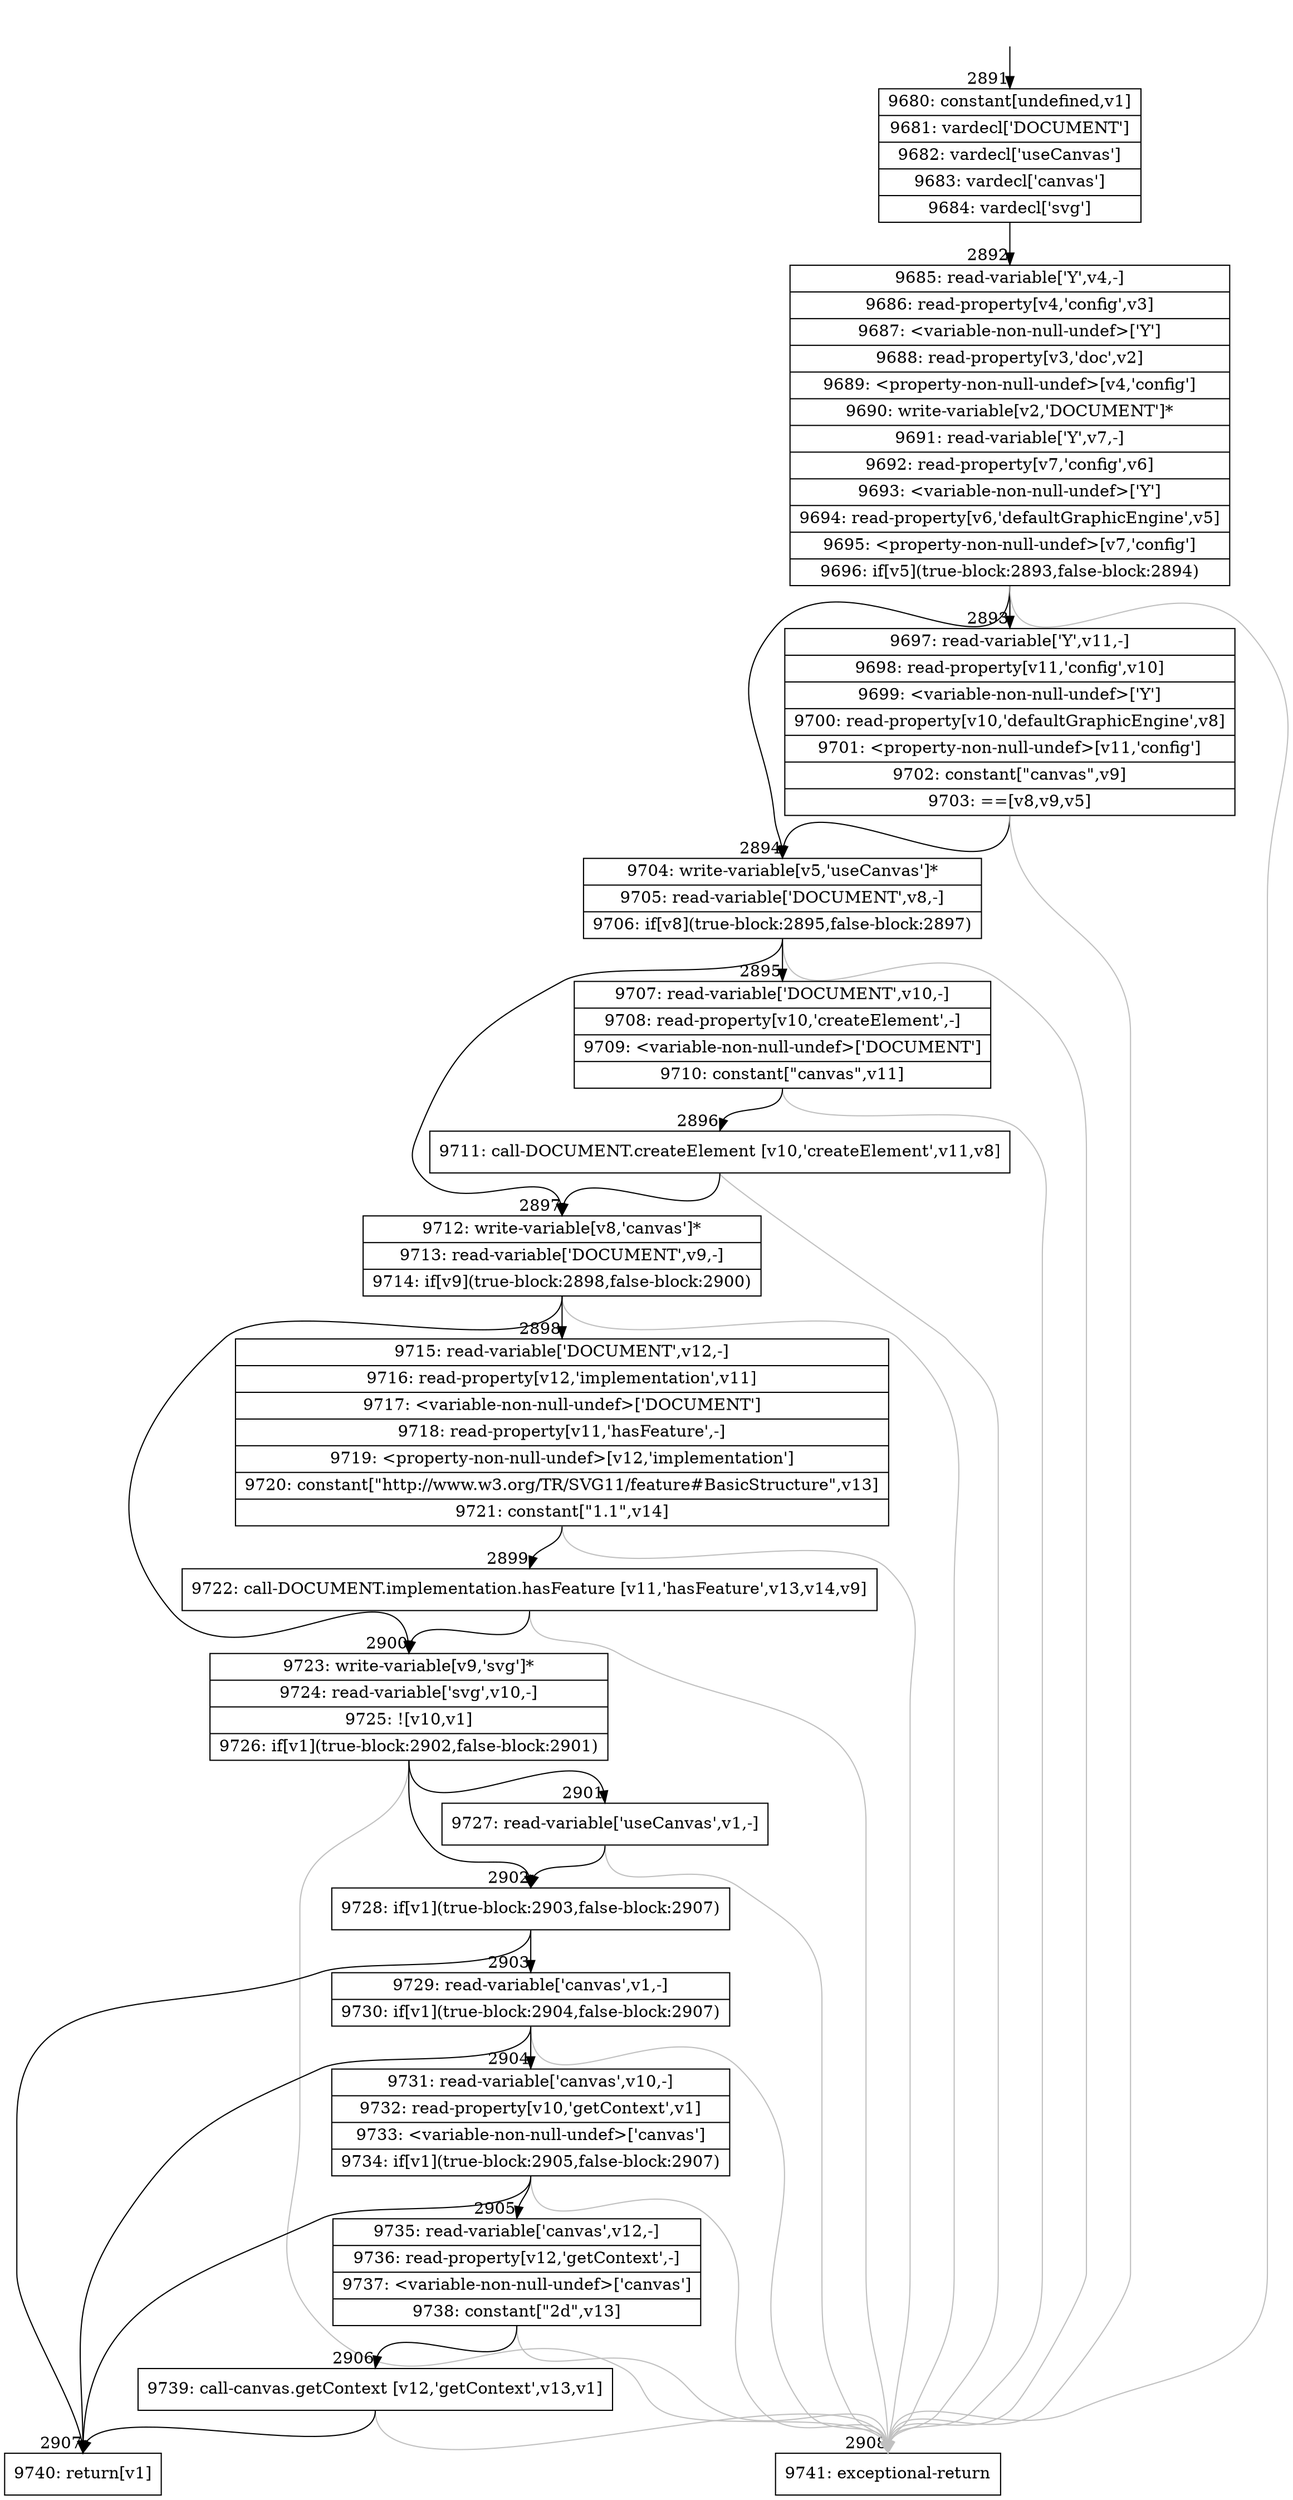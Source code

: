digraph {
rankdir="TD"
BB_entry151[shape=none,label=""];
BB_entry151 -> BB2891 [tailport=s, headport=n, headlabel="    2891"]
BB2891 [shape=record label="{9680: constant[undefined,v1]|9681: vardecl['DOCUMENT']|9682: vardecl['useCanvas']|9683: vardecl['canvas']|9684: vardecl['svg']}" ] 
BB2891 -> BB2892 [tailport=s, headport=n, headlabel="      2892"]
BB2892 [shape=record label="{9685: read-variable['Y',v4,-]|9686: read-property[v4,'config',v3]|9687: \<variable-non-null-undef\>['Y']|9688: read-property[v3,'doc',v2]|9689: \<property-non-null-undef\>[v4,'config']|9690: write-variable[v2,'DOCUMENT']*|9691: read-variable['Y',v7,-]|9692: read-property[v7,'config',v6]|9693: \<variable-non-null-undef\>['Y']|9694: read-property[v6,'defaultGraphicEngine',v5]|9695: \<property-non-null-undef\>[v7,'config']|9696: if[v5](true-block:2893,false-block:2894)}" ] 
BB2892 -> BB2894 [tailport=s, headport=n, headlabel="      2894"]
BB2892 -> BB2893 [tailport=s, headport=n, headlabel="      2893"]
BB2892 -> BB2908 [tailport=s, headport=n, color=gray, headlabel="      2908"]
BB2893 [shape=record label="{9697: read-variable['Y',v11,-]|9698: read-property[v11,'config',v10]|9699: \<variable-non-null-undef\>['Y']|9700: read-property[v10,'defaultGraphicEngine',v8]|9701: \<property-non-null-undef\>[v11,'config']|9702: constant[\"canvas\",v9]|9703: ==[v8,v9,v5]}" ] 
BB2893 -> BB2894 [tailport=s, headport=n]
BB2893 -> BB2908 [tailport=s, headport=n, color=gray]
BB2894 [shape=record label="{9704: write-variable[v5,'useCanvas']*|9705: read-variable['DOCUMENT',v8,-]|9706: if[v8](true-block:2895,false-block:2897)}" ] 
BB2894 -> BB2897 [tailport=s, headport=n, headlabel="      2897"]
BB2894 -> BB2895 [tailport=s, headport=n, headlabel="      2895"]
BB2894 -> BB2908 [tailport=s, headport=n, color=gray]
BB2895 [shape=record label="{9707: read-variable['DOCUMENT',v10,-]|9708: read-property[v10,'createElement',-]|9709: \<variable-non-null-undef\>['DOCUMENT']|9710: constant[\"canvas\",v11]}" ] 
BB2895 -> BB2896 [tailport=s, headport=n, headlabel="      2896"]
BB2895 -> BB2908 [tailport=s, headport=n, color=gray]
BB2896 [shape=record label="{9711: call-DOCUMENT.createElement [v10,'createElement',v11,v8]}" ] 
BB2896 -> BB2897 [tailport=s, headport=n]
BB2896 -> BB2908 [tailport=s, headport=n, color=gray]
BB2897 [shape=record label="{9712: write-variable[v8,'canvas']*|9713: read-variable['DOCUMENT',v9,-]|9714: if[v9](true-block:2898,false-block:2900)}" ] 
BB2897 -> BB2900 [tailport=s, headport=n, headlabel="      2900"]
BB2897 -> BB2898 [tailport=s, headport=n, headlabel="      2898"]
BB2897 -> BB2908 [tailport=s, headport=n, color=gray]
BB2898 [shape=record label="{9715: read-variable['DOCUMENT',v12,-]|9716: read-property[v12,'implementation',v11]|9717: \<variable-non-null-undef\>['DOCUMENT']|9718: read-property[v11,'hasFeature',-]|9719: \<property-non-null-undef\>[v12,'implementation']|9720: constant[\"http://www.w3.org/TR/SVG11/feature#BasicStructure\",v13]|9721: constant[\"1.1\",v14]}" ] 
BB2898 -> BB2899 [tailport=s, headport=n, headlabel="      2899"]
BB2898 -> BB2908 [tailport=s, headport=n, color=gray]
BB2899 [shape=record label="{9722: call-DOCUMENT.implementation.hasFeature [v11,'hasFeature',v13,v14,v9]}" ] 
BB2899 -> BB2900 [tailport=s, headport=n]
BB2899 -> BB2908 [tailport=s, headport=n, color=gray]
BB2900 [shape=record label="{9723: write-variable[v9,'svg']*|9724: read-variable['svg',v10,-]|9725: ![v10,v1]|9726: if[v1](true-block:2902,false-block:2901)}" ] 
BB2900 -> BB2902 [tailport=s, headport=n, headlabel="      2902"]
BB2900 -> BB2901 [tailport=s, headport=n, headlabel="      2901"]
BB2900 -> BB2908 [tailport=s, headport=n, color=gray]
BB2901 [shape=record label="{9727: read-variable['useCanvas',v1,-]}" ] 
BB2901 -> BB2902 [tailport=s, headport=n]
BB2901 -> BB2908 [tailport=s, headport=n, color=gray]
BB2902 [shape=record label="{9728: if[v1](true-block:2903,false-block:2907)}" ] 
BB2902 -> BB2907 [tailport=s, headport=n, headlabel="      2907"]
BB2902 -> BB2903 [tailport=s, headport=n, headlabel="      2903"]
BB2903 [shape=record label="{9729: read-variable['canvas',v1,-]|9730: if[v1](true-block:2904,false-block:2907)}" ] 
BB2903 -> BB2907 [tailport=s, headport=n]
BB2903 -> BB2904 [tailport=s, headport=n, headlabel="      2904"]
BB2903 -> BB2908 [tailport=s, headport=n, color=gray]
BB2904 [shape=record label="{9731: read-variable['canvas',v10,-]|9732: read-property[v10,'getContext',v1]|9733: \<variable-non-null-undef\>['canvas']|9734: if[v1](true-block:2905,false-block:2907)}" ] 
BB2904 -> BB2907 [tailport=s, headport=n]
BB2904 -> BB2905 [tailport=s, headport=n, headlabel="      2905"]
BB2904 -> BB2908 [tailport=s, headport=n, color=gray]
BB2905 [shape=record label="{9735: read-variable['canvas',v12,-]|9736: read-property[v12,'getContext',-]|9737: \<variable-non-null-undef\>['canvas']|9738: constant[\"2d\",v13]}" ] 
BB2905 -> BB2906 [tailport=s, headport=n, headlabel="      2906"]
BB2905 -> BB2908 [tailport=s, headport=n, color=gray]
BB2906 [shape=record label="{9739: call-canvas.getContext [v12,'getContext',v13,v1]}" ] 
BB2906 -> BB2907 [tailport=s, headport=n]
BB2906 -> BB2908 [tailport=s, headport=n, color=gray]
BB2907 [shape=record label="{9740: return[v1]}" ] 
BB2908 [shape=record label="{9741: exceptional-return}" ] 
//#$~ 5144
}
